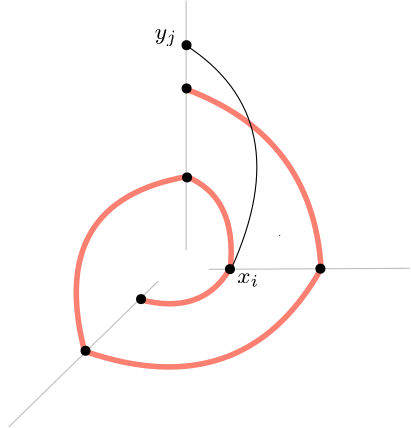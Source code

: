 <?xml version="1.0"?>
<!DOCTYPE ipe SYSTEM "ipe.dtd">
<ipe version="70206" creator="Ipe 7.2.11">
<info created="D:20180103144121" modified="D:20190508213551"/>
<ipestyle name="brew">
<color name="aliceblue" value="0.941 0.973 1"/>
<color name="brew1" value="0.552 0.827 0.78"/>
<color name="brew2" value="1 1 0.701"/>
<color name="brew3" value="0.745 0.729 0.854"/>
<color name="brew4" value="0.984 0.501 0.447"/>
<color name="brew5" value="0.501 0.694 0.827"/>
<color name="brew6" value="0.992 0.705 0.384"/>
<color name="brew7" value="0.701 0.87 0.411"/>
<color name="brew8" value="0.988 0.803 0.898"/>
</ipestyle>
<ipestyle name="basic">
<symbol name="arrow/arc(spx)">
<path stroke="sym-stroke" fill="sym-stroke" pen="sym-pen">
0 0 m
-1 0.333 l
-1 -0.333 l
h
</path>
</symbol>
<symbol name="arrow/farc(spx)">
<path stroke="sym-stroke" fill="white" pen="sym-pen">
0 0 m
-1 0.333 l
-1 -0.333 l
h
</path>
</symbol>
<symbol name="arrow/ptarc(spx)">
<path stroke="sym-stroke" fill="sym-stroke" pen="sym-pen">
0 0 m
-1 0.333 l
-0.8 0 l
-1 -0.333 l
h
</path>
</symbol>
<symbol name="arrow/fptarc(spx)">
<path stroke="sym-stroke" fill="white" pen="sym-pen">
0 0 m
-1 0.333 l
-0.8 0 l
-1 -0.333 l
h
</path>
</symbol>
<symbol name="mark/circle(sx)" transformations="translations">
<path fill="sym-stroke">
0.6 0 0 0.6 0 0 e
0.4 0 0 0.4 0 0 e
</path>
</symbol>
<symbol name="mark/disk(sx)" transformations="translations">
<path fill="sym-stroke">
0.6 0 0 0.6 0 0 e
</path>
</symbol>
<symbol name="mark/fdisk(sfx)" transformations="translations">
<group>
<path fill="sym-fill">
0.5 0 0 0.5 0 0 e
</path>
<path fill="sym-stroke" fillrule="eofill">
0.6 0 0 0.6 0 0 e
0.4 0 0 0.4 0 0 e
</path>
</group>
</symbol>
<symbol name="mark/box(sx)" transformations="translations">
<path fill="sym-stroke" fillrule="eofill">
-0.6 -0.6 m
0.6 -0.6 l
0.6 0.6 l
-0.6 0.6 l
h
-0.4 -0.4 m
0.4 -0.4 l
0.4 0.4 l
-0.4 0.4 l
h
</path>
</symbol>
<symbol name="mark/square(sx)" transformations="translations">
<path fill="sym-stroke">
-0.6 -0.6 m
0.6 -0.6 l
0.6 0.6 l
-0.6 0.6 l
h
</path>
</symbol>
<symbol name="mark/fsquare(sfx)" transformations="translations">
<group>
<path fill="sym-fill">
-0.5 -0.5 m
0.5 -0.5 l
0.5 0.5 l
-0.5 0.5 l
h
</path>
<path fill="sym-stroke" fillrule="eofill">
-0.6 -0.6 m
0.6 -0.6 l
0.6 0.6 l
-0.6 0.6 l
h
-0.4 -0.4 m
0.4 -0.4 l
0.4 0.4 l
-0.4 0.4 l
h
</path>
</group>
</symbol>
<symbol name="mark/cross(sx)" transformations="translations">
<group>
<path fill="sym-stroke">
-0.43 -0.57 m
0.57 0.43 l
0.43 0.57 l
-0.57 -0.43 l
h
</path>
<path fill="sym-stroke">
-0.43 0.57 m
0.57 -0.43 l
0.43 -0.57 l
-0.57 0.43 l
h
</path>
</group>
</symbol>
<symbol name="arrow/fnormal(spx)">
<path stroke="sym-stroke" fill="white" pen="sym-pen">
0 0 m
-1 0.333 l
-1 -0.333 l
h
</path>
</symbol>
<symbol name="arrow/pointed(spx)">
<path stroke="sym-stroke" fill="sym-stroke" pen="sym-pen">
0 0 m
-1 0.333 l
-0.8 0 l
-1 -0.333 l
h
</path>
</symbol>
<symbol name="arrow/fpointed(spx)">
<path stroke="sym-stroke" fill="white" pen="sym-pen">
0 0 m
-1 0.333 l
-0.8 0 l
-1 -0.333 l
h
</path>
</symbol>
<symbol name="arrow/linear(spx)">
<path stroke="sym-stroke" pen="sym-pen">
-1 0.333 m
0 0 l
-1 -0.333 l
</path>
</symbol>
<symbol name="arrow/fdouble(spx)">
<path stroke="sym-stroke" fill="white" pen="sym-pen">
0 0 m
-1 0.333 l
-1 -0.333 l
h
-1 0 m
-2 0.333 l
-2 -0.333 l
h
</path>
</symbol>
<symbol name="arrow/double(spx)">
<path stroke="sym-stroke" fill="sym-stroke" pen="sym-pen">
0 0 m
-1 0.333 l
-1 -0.333 l
h
-1 0 m
-2 0.333 l
-2 -0.333 l
h
</path>
</symbol>
<pen name="heavier" value="0.8"/>
<pen name="fat" value="1.2"/>
<pen name="ultrafat" value="2"/>
<symbolsize name="large" value="5"/>
<symbolsize name="small" value="2"/>
<symbolsize name="tiny" value="1.1"/>
<arrowsize name="large" value="10"/>
<arrowsize name="small" value="5"/>
<arrowsize name="tiny" value="3"/>
<color name="red" value="1 0 0"/>
<color name="green" value="0 1 0"/>
<color name="blue" value="0 0 1"/>
<color name="yellow" value="1 1 0"/>
<color name="orange" value="1 0.647 0"/>
<color name="gold" value="1 0.843 0"/>
<color name="purple" value="0.627 0.125 0.941"/>
<color name="gray" value="0.745"/>
<color name="brown" value="0.647 0.165 0.165"/>
<color name="navy" value="0 0 0.502"/>
<color name="pink" value="1 0.753 0.796"/>
<color name="seagreen" value="0.18 0.545 0.341"/>
<color name="turquoise" value="0.251 0.878 0.816"/>
<color name="violet" value="0.933 0.51 0.933"/>
<color name="darkblue" value="0 0 0.545"/>
<color name="darkcyan" value="0 0.545 0.545"/>
<color name="darkgray" value="0.663"/>
<color name="darkgreen" value="0 0.392 0"/>
<color name="darkmagenta" value="0.545 0 0.545"/>
<color name="darkorange" value="1 0.549 0"/>
<color name="darkred" value="0.545 0 0"/>
<color name="lightblue" value="0.678 0.847 0.902"/>
<color name="lightcyan" value="0.878 1 1"/>
<color name="lightgray" value="0.827"/>
<color name="lightgreen" value="0.565 0.933 0.565"/>
<color name="lightyellow" value="1 1 0.878"/>
<dashstyle name="dashed" value="[4] 0"/>
<dashstyle name="dotted" value="[1 3] 0"/>
<dashstyle name="dash dotted" value="[4 2 1 2] 0"/>
<dashstyle name="dash dot dotted" value="[4 2 1 2 1 2] 0"/>
<textsize name="large" value="\large"/>
<textsize name="Large" value="\Large"/>
<textsize name="LARGE" value="\LARGE"/>
<textsize name="huge" value="\huge"/>
<textsize name="Huge" value="\Huge"/>
<textsize name="small" value="\small"/>
<textsize name="footnote" value="\footnotesize"/>
<textsize name="tiny" value="\tiny"/>
<textstyle name="center" begin="\begin{center}" end="\end{center}"/>
<textstyle name="itemize" begin="\begin{itemize}" end="\end{itemize}"/>
<textstyle name="item" begin="\begin{itemize}\item{}" end="\end{itemize}"/>
<gridsize name="4 pts" value="4"/>
<gridsize name="8 pts (~3 mm)" value="8"/>
<gridsize name="16 pts (~6 mm)" value="16"/>
<gridsize name="32 pts (~12 mm)" value="32"/>
<gridsize name="10 pts (~3.5 mm)" value="10"/>
<gridsize name="20 pts (~7 mm)" value="20"/>
<gridsize name="14 pts (~5 mm)" value="14"/>
<gridsize name="28 pts (~10 mm)" value="28"/>
<gridsize name="56 pts (~20 mm)" value="56"/>
<anglesize name="90 deg" value="90"/>
<anglesize name="60 deg" value="60"/>
<anglesize name="45 deg" value="45"/>
<anglesize name="30 deg" value="30"/>
<anglesize name="22.5 deg" value="22.5"/>
<opacity name="10%" value="0.1"/>
<opacity name="30%" value="0.3"/>
<opacity name="50%" value="0.5"/>
<opacity name="75%" value="0.75"/>
<tiling name="falling" angle="-60" step="4" width="1"/>
<tiling name="rising" angle="30" step="4" width="1"/>
</ipestyle>
<page>
<layer name="g-p"/>
<layer name="path"/>
<layer name="case_1"/>
<layer name="case_2"/>
<layer name="case_3"/>
<layer name="case_4"/>
<layer name="case_5"/>
<layer name="case_6"/>
<layer name="case_7"/>
<layer name="case_8"/>
<view layers="g-p path case_1" active="case_8"/>
<view layers="g-p path case_2" active="case_8"/>
<view layers="g-p path case_3" active="case_8"/>
<view layers="g-p path case_4" active="case_8"/>
<view layers="g-p path case_5" active="case_8"/>
<view layers="g-p path case_6" active="case_8"/>
<view layers="g-p path case_7" active="case_8"/>
<view layers="g-p path case_8" active="case_8"/>
<path layer="case_2" stroke="black">
256.667 656.157 m
285.402 642.203
272.321 607.51 c
</path>
<path layer="path" stroke="brew4" pen="ultrafat">
255.946 640.621 m
274.408 633.113
271.85 607.333 c
</path>
<path stroke="brew4" pen="ultrafat">
256.091 671.921 m
301.443 654.94
304.52 607.794 c
</path>
<path stroke="brew4" pen="ultrafat">
271.458 606.986 m
261.402 590.443
239.275 596.279 c
</path>
<path stroke="brew4" pen="ultrafat">
219.326 577.831 m
205.595 631.631
256.109 640.506 c
</path>
<path stroke="brew4" pen="ultrafat">
304.559 607.391 m
276.647 558.026
219.789 577.541 c
</path>
<path layer="g-p" stroke="gray">
336.5 607.517 m
263.985 607.153 l
</path>
<path matrix="1 0 0 1 15.0361 3.515" stroke="gray">
240.891 610.523 m
240.89 700.398 l
</path>
<path matrix="1 0 0 1 15.0361 3.515" stroke="gray">
177.014 546.872 m
230.901 599.454 l
</path>
<use matrix="0 0.8 0.8 0 -307.1 390.674" name="mark/disk(sx)" pos="352 704" size="normal" stroke="black"/>
<use matrix="0.565686 -0.565686 -0.565686 -0.565686 509.35 1157.1" name="mark/disk(sx)" pos="256 768" size="normal" stroke="black"/>
<use layer="case_6" matrix="0.565686 -0.565686 -0.565686 -0.565686 510.994 1157.71" name="mark/disk(sx)" pos="256 752" size="normal" stroke="black"/>
<use layer="g-p" matrix="0 0.8 0.8 0 -329.877 402.431" name="mark/disk(sx)" pos="256 752" size="normal" stroke="black"/>
<use matrix="0 0.8 0.8 0 -322.928 402.594" name="mark/disk(sx)" pos="256 784" size="normal" stroke="black"/>
<use matrix="0 0.8 0.8 0 -306.938 371.438" name="mark/disk(sx)" pos="336 704" size="normal" stroke="black"/>
<use layer="case_5" matrix="0.565686 -0.565686 -0.565686 -0.565686 509.35 1157.1" name="mark/disk(sx)" pos="256 800" size="normal" stroke="black"/>
<use layer="case_3" matrix="0 0.8 0.8 0 -396.889 451.416" name="mark/disk(sx)" pos="256 816" size="normal" stroke="black"/>
<path layer="g-p" stroke="black" cap="1">
289.634 619.377 m
289.634 619.377 l
</path>
<use matrix="0.565686 -0.565686 -0.565686 -0.565686 520.291 1166.64" name="mark/disk(sx)" pos="256 752" size="normal" stroke="black"/>
<use layer="case_2" matrix="0.565686 -0.565686 -0.565686 -0.565686 536.289 1226.79" name="mark/disk(sx)" pos="256 752" size="normal" stroke="black"/>
<text matrix="0.8 0 0 0.8 73.7932 69.0797" transformations="translations" pos="219.248 735.722" stroke="black" type="label" width="8.089" height="3.429" depth="2.38" halign="center" valign="baseline" size="footnote" style="math">y_{j}</text>
<text layer="case_1" matrix="0.8 0 0 0.8 102.865 13.5516" transformations="translations" pos="219.248 735.722" stroke="black" type="label" width="7.929" height="3.437" depth="1.21" halign="center" valign="baseline" size="footnote" style="math">x_{i}</text>
<path stroke="black">
255.391 688.129 m
296.963 661.494
272.072 607.123 c
</path>
<use matrix="0.565686 -0.565686 -0.565686 -0.565686 536.662 1258.06" name="mark/disk(sx)" pos="256 752" size="normal" stroke="black"/>
<text matrix="0.8 0 0 0.8 73.2963 101.484" transformations="translations" pos="219.248 735.722" stroke="black" type="label" width="8.089" height="3.429" depth="2.38" halign="center" valign="baseline" size="footnote" style="math">y_{j}</text>
<text layer="case_2" matrix="0.8 0 0 0.8 102.438 13.4132" transformations="translations" pos="219.248 735.722" stroke="black" type="label" width="7.929" height="3.437" depth="1.21" halign="center" valign="baseline" size="footnote" style="math">x_{i}</text>
<path layer="case_3" stroke="black">
255.873 656.871 m
284.333 649.035
304.072 607.493 c
</path>
<text matrix="0.8 0 0 0.8 73.8665 69.3434" transformations="translations" pos="219.248 735.722" stroke="black" type="label" width="8.089" height="3.429" depth="2.38" halign="center" valign="baseline" size="footnote" style="math">y_{j}</text>
<text matrix="0.8 0 0 0.8 132.715 13.6189" transformations="translations" pos="219.248 735.722" stroke="black" type="label" width="7.929" height="3.437" depth="1.21" halign="center" valign="baseline" size="footnote" style="math">x_{i}</text>
<use layer="case_4" matrix="0 0.8 0.8 0 -396.764 419.399" name="mark/disk(sx)" pos="256 816" size="normal" stroke="black"/>
<path stroke="black">
255.974 623.712 m
287.189 632.818
303.976 608.15 c
</path>
<text matrix="0.8 0 0 0.8 72.1348 35.7096" transformations="translations" pos="219.248 735.722" stroke="black" type="label" width="8.089" height="3.429" depth="2.38" halign="center" valign="baseline" size="footnote" style="math">y_{j}</text>
<text matrix="0.8 0 0 0.8 133.043 13.6454" transformations="translations" pos="219.248 735.722" stroke="black" type="label" width="7.929" height="3.437" depth="1.21" halign="center" valign="baseline" size="footnote" style="math">x_{i}</text>
<path layer="case_5" stroke="black">
201.779 559.762 m
267.842 558.792
271.783 607.226 c
</path>
<text matrix="0.8 0 0 0.8 18.7879 -25.7423" transformations="translations" pos="219.248 735.722" stroke="black" type="label" width="8.512" height="3.437" depth="1.4" halign="center" valign="baseline" size="footnote" style="math">z_{k}</text>
<text matrix="0.8 0 0 0.8 102.271 13.0907" transformations="translations" pos="219.248 735.722" stroke="black" type="label" width="7.929" height="3.437" depth="1.21" halign="center" valign="baseline" size="footnote" style="math">x_{i}</text>
<path layer="case_6" stroke="black">
228.329 587.107 m
262.662 581.239
272.078 607.389 c
</path>
<text matrix="0.8 0 0 0.8 50.369 3.62183" transformations="translations" pos="219.248 735.722" stroke="black" type="label" width="8.512" height="3.437" depth="1.4" halign="center" valign="baseline" size="footnote" style="math">z_{k}</text>
<text matrix="0.8 0 0 0.8 102.566 13.2539" transformations="translations" pos="219.248 735.722" stroke="black" type="label" width="7.929" height="3.437" depth="1.21" halign="center" valign="baseline" size="footnote" style="math">x_{i}</text>
<use layer="case_7" matrix="0.565686 -0.565686 -0.565686 -0.565686 510.888 1157.37" name="mark/disk(sx)" pos="256 752" size="normal" stroke="black"/>
<path stroke="black">
229.753 587.119 m
271.543 575.487
303.347 606.731 c
</path>
<text matrix="0.8 0 0 0.8 50.3357 3.76137" transformations="translations" pos="219.248 735.722" stroke="black" type="label" width="8.512" height="3.437" depth="1.4" halign="center" valign="baseline" size="footnote" style="math">z_{k}</text>
<text matrix="0.8 0 0 0.8 134.267 13.7956" transformations="translations" pos="219.248 735.722" stroke="black" type="label" width="7.929" height="3.437" depth="1.21" halign="center" valign="baseline" size="footnote" style="math">x_{i}</text>
<use layer="case_8" matrix="0.565686 -0.565686 -0.565686 -0.565686 526.076 1172.26" name="mark/disk(sx)" pos="256 752" size="normal" stroke="black"/>
<path stroke="black">
245.392 602.24 m
278.277 591.677
303.484 607.705 c
</path>
<text matrix="0.8 0 0 0.8 61.9404 16.7403" transformations="translations" pos="219.248 735.722" stroke="black" type="label" width="8.512" height="3.437" depth="1.4" halign="center" valign="baseline" size="footnote" style="math">z_{k}</text>
<text matrix="0.8 0 0 0.8 133.972 13.5696" transformations="translations" pos="219.248 735.722" stroke="black" type="label" width="7.929" height="3.437" depth="1.21" halign="center" valign="baseline" size="footnote" style="math">x_{i}</text>
</page>
</ipe>
